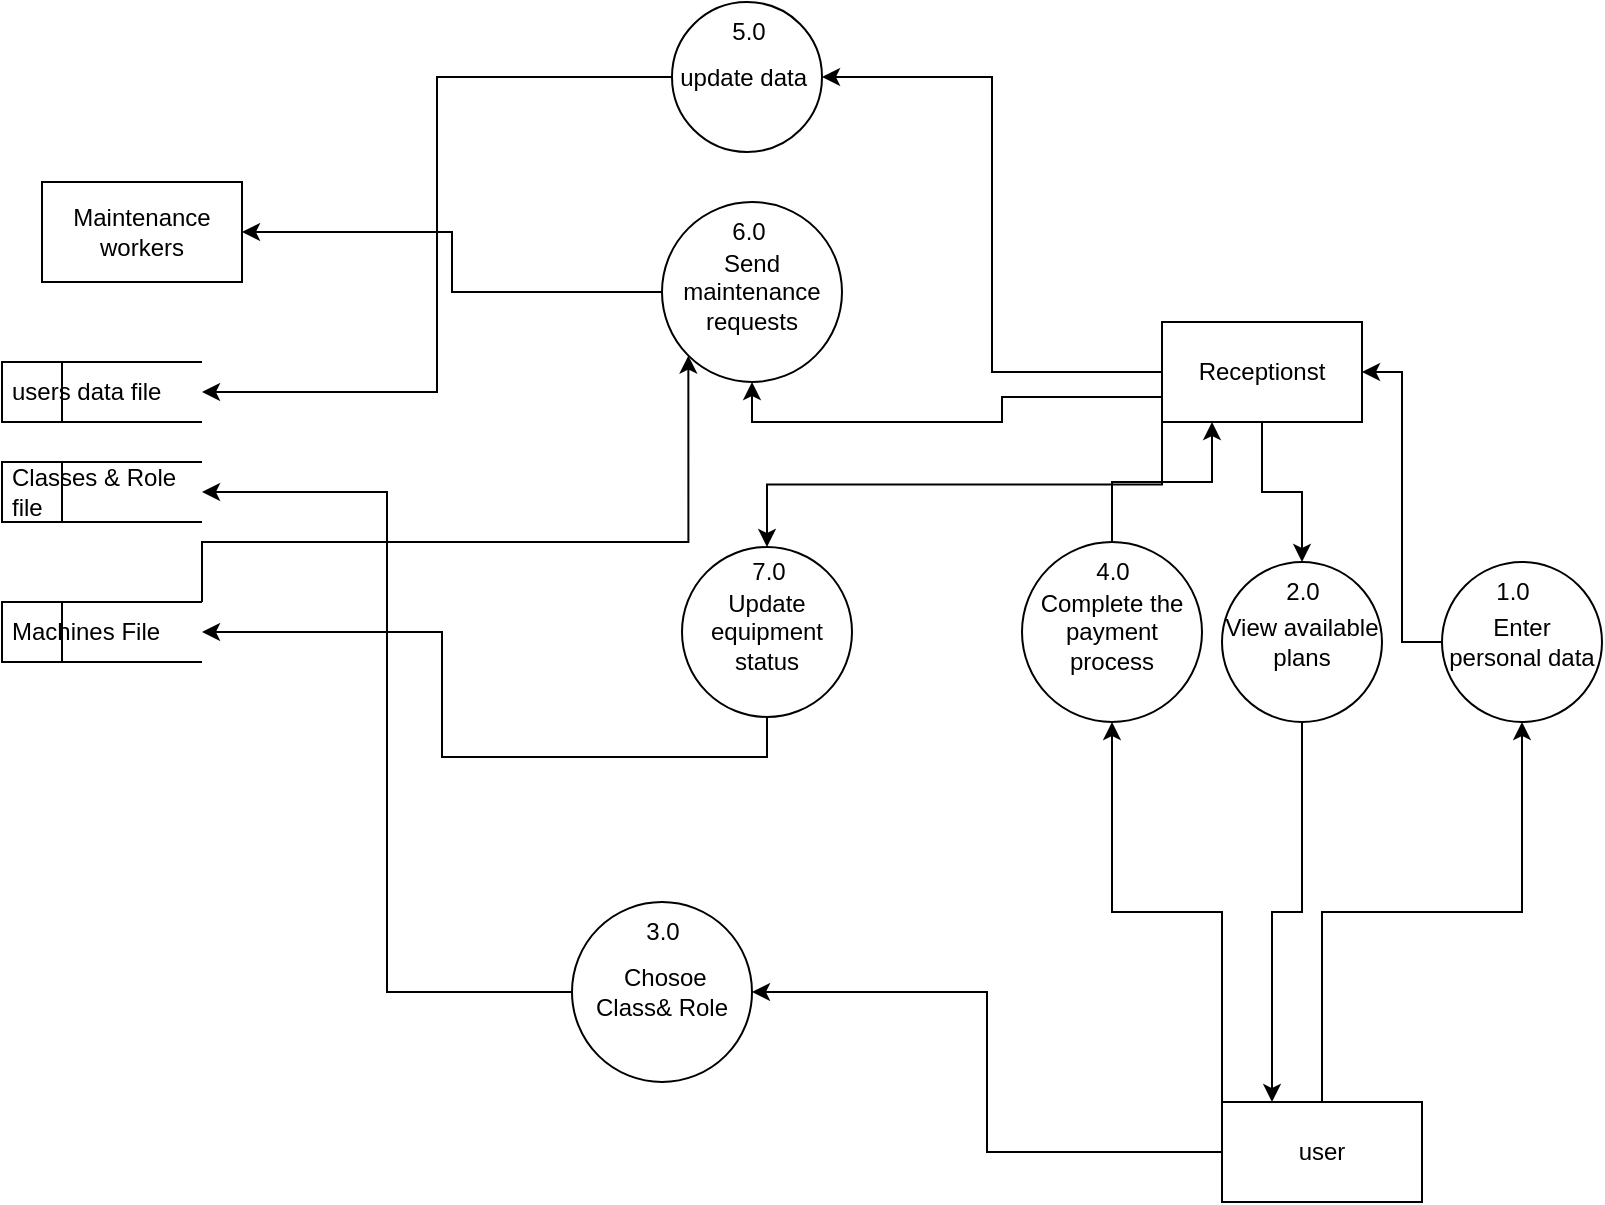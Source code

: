 <mxfile version="24.0.4" type="device">
  <diagram name="Page-1" id="Vy-BQwAggm7vfKJ6GZ4N">
    <mxGraphModel dx="1050" dy="669" grid="1" gridSize="10" guides="1" tooltips="1" connect="1" arrows="1" fold="1" page="1" pageScale="1" pageWidth="850" pageHeight="1100" math="0" shadow="0">
      <root>
        <mxCell id="0" />
        <mxCell id="1" parent="0" />
        <mxCell id="rxgulhGFYmPkyKOO857e-10" style="edgeStyle=orthogonalEdgeStyle;rounded=0;orthogonalLoop=1;jettySize=auto;html=1;exitX=0.5;exitY=0;exitDx=0;exitDy=0;entryX=0.5;entryY=1;entryDx=0;entryDy=0;" edge="1" parent="1" source="rxgulhGFYmPkyKOO857e-2" target="rxgulhGFYmPkyKOO857e-7">
          <mxGeometry relative="1" as="geometry" />
        </mxCell>
        <mxCell id="rxgulhGFYmPkyKOO857e-17" style="edgeStyle=orthogonalEdgeStyle;rounded=0;orthogonalLoop=1;jettySize=auto;html=1;exitX=0;exitY=0.5;exitDx=0;exitDy=0;entryX=1;entryY=0.5;entryDx=0;entryDy=0;" edge="1" parent="1" source="rxgulhGFYmPkyKOO857e-2" target="rxgulhGFYmPkyKOO857e-16">
          <mxGeometry relative="1" as="geometry" />
        </mxCell>
        <mxCell id="rxgulhGFYmPkyKOO857e-27" style="edgeStyle=orthogonalEdgeStyle;rounded=0;orthogonalLoop=1;jettySize=auto;html=1;exitX=0;exitY=0;exitDx=0;exitDy=0;entryX=0.5;entryY=1;entryDx=0;entryDy=0;" edge="1" parent="1" source="rxgulhGFYmPkyKOO857e-2" target="rxgulhGFYmPkyKOO857e-25">
          <mxGeometry relative="1" as="geometry" />
        </mxCell>
        <mxCell id="rxgulhGFYmPkyKOO857e-2" value="user" style="html=1;dashed=0;whiteSpace=wrap;" vertex="1" parent="1">
          <mxGeometry x="700" y="680" width="100" height="50" as="geometry" />
        </mxCell>
        <mxCell id="rxgulhGFYmPkyKOO857e-14" style="edgeStyle=orthogonalEdgeStyle;rounded=0;orthogonalLoop=1;jettySize=auto;html=1;exitX=0;exitY=0.5;exitDx=0;exitDy=0;entryX=1;entryY=0.5;entryDx=0;entryDy=0;" edge="1" parent="1" source="rxgulhGFYmPkyKOO857e-3" target="rxgulhGFYmPkyKOO857e-13">
          <mxGeometry relative="1" as="geometry" />
        </mxCell>
        <mxCell id="rxgulhGFYmPkyKOO857e-22" style="edgeStyle=orthogonalEdgeStyle;rounded=0;orthogonalLoop=1;jettySize=auto;html=1;exitX=0.5;exitY=1;exitDx=0;exitDy=0;entryX=0.5;entryY=0;entryDx=0;entryDy=0;" edge="1" parent="1" source="rxgulhGFYmPkyKOO857e-3" target="rxgulhGFYmPkyKOO857e-20">
          <mxGeometry relative="1" as="geometry" />
        </mxCell>
        <mxCell id="rxgulhGFYmPkyKOO857e-35" style="edgeStyle=orthogonalEdgeStyle;rounded=0;orthogonalLoop=1;jettySize=auto;html=1;exitX=0;exitY=0.75;exitDx=0;exitDy=0;entryX=0.5;entryY=1;entryDx=0;entryDy=0;" edge="1" parent="1" source="rxgulhGFYmPkyKOO857e-3" target="rxgulhGFYmPkyKOO857e-31">
          <mxGeometry relative="1" as="geometry" />
        </mxCell>
        <mxCell id="rxgulhGFYmPkyKOO857e-39" style="edgeStyle=orthogonalEdgeStyle;rounded=0;orthogonalLoop=1;jettySize=auto;html=1;exitX=0;exitY=1;exitDx=0;exitDy=0;entryX=0.5;entryY=0;entryDx=0;entryDy=0;" edge="1" parent="1" source="rxgulhGFYmPkyKOO857e-3" target="rxgulhGFYmPkyKOO857e-37">
          <mxGeometry relative="1" as="geometry" />
        </mxCell>
        <mxCell id="rxgulhGFYmPkyKOO857e-3" value="Receptionst" style="html=1;dashed=0;whiteSpace=wrap;" vertex="1" parent="1">
          <mxGeometry x="670" y="290" width="100" height="50" as="geometry" />
        </mxCell>
        <mxCell id="rxgulhGFYmPkyKOO857e-4" value="users data file" style="html=1;dashed=0;whiteSpace=wrap;shape=mxgraph.dfd.dataStoreID;align=left;spacingLeft=3;points=[[0,0],[0.5,0],[1,0],[0,0.5],[1,0.5],[0,1],[0.5,1],[1,1]];" vertex="1" parent="1">
          <mxGeometry x="90" y="310" width="100" height="30" as="geometry" />
        </mxCell>
        <mxCell id="rxgulhGFYmPkyKOO857e-5" value="Classes &amp;amp; Role file&amp;nbsp;" style="html=1;dashed=0;whiteSpace=wrap;shape=mxgraph.dfd.dataStoreID;align=left;spacingLeft=3;points=[[0,0],[0.5,0],[1,0],[0,0.5],[1,0.5],[0,1],[0.5,1],[1,1]];" vertex="1" parent="1">
          <mxGeometry x="90" y="360" width="100" height="30" as="geometry" />
        </mxCell>
        <mxCell id="rxgulhGFYmPkyKOO857e-38" style="edgeStyle=orthogonalEdgeStyle;rounded=0;orthogonalLoop=1;jettySize=auto;html=1;exitX=1;exitY=0;exitDx=0;exitDy=0;entryX=0;entryY=1;entryDx=0;entryDy=0;" edge="1" parent="1" source="rxgulhGFYmPkyKOO857e-6" target="rxgulhGFYmPkyKOO857e-31">
          <mxGeometry relative="1" as="geometry">
            <Array as="points">
              <mxPoint x="190" y="400" />
              <mxPoint x="433" y="400" />
            </Array>
          </mxGeometry>
        </mxCell>
        <mxCell id="rxgulhGFYmPkyKOO857e-6" value="Machines File" style="html=1;dashed=0;whiteSpace=wrap;shape=mxgraph.dfd.dataStoreID;align=left;spacingLeft=3;points=[[0,0],[0.5,0],[1,0],[0,0.5],[1,0.5],[0,1],[0.5,1],[1,1]];" vertex="1" parent="1">
          <mxGeometry x="90" y="430" width="100" height="30" as="geometry" />
        </mxCell>
        <mxCell id="rxgulhGFYmPkyKOO857e-26" style="edgeStyle=orthogonalEdgeStyle;rounded=0;orthogonalLoop=1;jettySize=auto;html=1;entryX=1;entryY=0.5;entryDx=0;entryDy=0;" edge="1" parent="1" source="rxgulhGFYmPkyKOO857e-7" target="rxgulhGFYmPkyKOO857e-3">
          <mxGeometry relative="1" as="geometry" />
        </mxCell>
        <mxCell id="rxgulhGFYmPkyKOO857e-7" value="Enter personal data" style="shape=ellipse;html=1;dashed=0;whiteSpace=wrap;aspect=fixed;perimeter=ellipsePerimeter;" vertex="1" parent="1">
          <mxGeometry x="810" y="410" width="80" height="80" as="geometry" />
        </mxCell>
        <mxCell id="rxgulhGFYmPkyKOO857e-12" value="1.0" style="text;html=1;align=center;verticalAlign=middle;resizable=0;points=[];autosize=1;strokeColor=none;fillColor=none;" vertex="1" parent="1">
          <mxGeometry x="825" y="410" width="40" height="30" as="geometry" />
        </mxCell>
        <mxCell id="rxgulhGFYmPkyKOO857e-15" style="edgeStyle=orthogonalEdgeStyle;rounded=0;orthogonalLoop=1;jettySize=auto;html=1;exitX=0;exitY=0.5;exitDx=0;exitDy=0;entryX=1;entryY=0.5;entryDx=0;entryDy=0;" edge="1" parent="1" source="rxgulhGFYmPkyKOO857e-13" target="rxgulhGFYmPkyKOO857e-4">
          <mxGeometry relative="1" as="geometry" />
        </mxCell>
        <mxCell id="rxgulhGFYmPkyKOO857e-13" value="update data&amp;nbsp;" style="shape=ellipse;html=1;dashed=0;whiteSpace=wrap;aspect=fixed;perimeter=ellipsePerimeter;" vertex="1" parent="1">
          <mxGeometry x="425" y="130" width="75" height="75" as="geometry" />
        </mxCell>
        <mxCell id="rxgulhGFYmPkyKOO857e-18" style="edgeStyle=orthogonalEdgeStyle;rounded=0;orthogonalLoop=1;jettySize=auto;html=1;exitX=0;exitY=0.5;exitDx=0;exitDy=0;entryX=1;entryY=0.5;entryDx=0;entryDy=0;" edge="1" parent="1" source="rxgulhGFYmPkyKOO857e-16" target="rxgulhGFYmPkyKOO857e-5">
          <mxGeometry relative="1" as="geometry" />
        </mxCell>
        <mxCell id="rxgulhGFYmPkyKOO857e-16" value="&amp;nbsp;Chosoe&lt;div&gt;Class&amp;amp; Role&lt;/div&gt;" style="shape=ellipse;html=1;dashed=0;whiteSpace=wrap;aspect=fixed;perimeter=ellipsePerimeter;" vertex="1" parent="1">
          <mxGeometry x="375" y="580" width="90" height="90" as="geometry" />
        </mxCell>
        <mxCell id="rxgulhGFYmPkyKOO857e-19" value="3.0" style="text;html=1;align=center;verticalAlign=middle;resizable=0;points=[];autosize=1;strokeColor=none;fillColor=none;" vertex="1" parent="1">
          <mxGeometry x="400" y="580" width="40" height="30" as="geometry" />
        </mxCell>
        <mxCell id="rxgulhGFYmPkyKOO857e-21" style="edgeStyle=orthogonalEdgeStyle;rounded=0;orthogonalLoop=1;jettySize=auto;html=1;exitX=0.5;exitY=1;exitDx=0;exitDy=0;entryX=0.25;entryY=0;entryDx=0;entryDy=0;" edge="1" parent="1" source="rxgulhGFYmPkyKOO857e-20" target="rxgulhGFYmPkyKOO857e-2">
          <mxGeometry relative="1" as="geometry" />
        </mxCell>
        <mxCell id="rxgulhGFYmPkyKOO857e-20" value="View available plans" style="shape=ellipse;html=1;dashed=0;whiteSpace=wrap;aspect=fixed;perimeter=ellipsePerimeter;" vertex="1" parent="1">
          <mxGeometry x="700" y="410" width="80" height="80" as="geometry" />
        </mxCell>
        <mxCell id="rxgulhGFYmPkyKOO857e-23" value="2.0" style="text;html=1;align=center;verticalAlign=middle;resizable=0;points=[];autosize=1;strokeColor=none;fillColor=none;" vertex="1" parent="1">
          <mxGeometry x="720" y="410" width="40" height="30" as="geometry" />
        </mxCell>
        <mxCell id="rxgulhGFYmPkyKOO857e-29" style="edgeStyle=orthogonalEdgeStyle;rounded=0;orthogonalLoop=1;jettySize=auto;html=1;entryX=0.25;entryY=1;entryDx=0;entryDy=0;" edge="1" parent="1" source="rxgulhGFYmPkyKOO857e-25" target="rxgulhGFYmPkyKOO857e-3">
          <mxGeometry relative="1" as="geometry" />
        </mxCell>
        <mxCell id="rxgulhGFYmPkyKOO857e-25" value="Complete the payment process" style="shape=ellipse;html=1;dashed=0;whiteSpace=wrap;aspect=fixed;perimeter=ellipsePerimeter;" vertex="1" parent="1">
          <mxGeometry x="600" y="400" width="90" height="90" as="geometry" />
        </mxCell>
        <mxCell id="rxgulhGFYmPkyKOO857e-28" value="4.0" style="text;html=1;align=center;verticalAlign=middle;resizable=0;points=[];autosize=1;strokeColor=none;fillColor=none;" vertex="1" parent="1">
          <mxGeometry x="625" y="400" width="40" height="30" as="geometry" />
        </mxCell>
        <mxCell id="rxgulhGFYmPkyKOO857e-30" value="5.0" style="text;html=1;align=center;verticalAlign=middle;resizable=0;points=[];autosize=1;strokeColor=none;fillColor=none;" vertex="1" parent="1">
          <mxGeometry x="442.5" y="130" width="40" height="30" as="geometry" />
        </mxCell>
        <mxCell id="rxgulhGFYmPkyKOO857e-34" style="edgeStyle=orthogonalEdgeStyle;rounded=0;orthogonalLoop=1;jettySize=auto;html=1;entryX=1;entryY=0.5;entryDx=0;entryDy=0;" edge="1" parent="1" source="rxgulhGFYmPkyKOO857e-31" target="rxgulhGFYmPkyKOO857e-33">
          <mxGeometry relative="1" as="geometry" />
        </mxCell>
        <mxCell id="rxgulhGFYmPkyKOO857e-31" value="Send maintenance requests" style="shape=ellipse;html=1;dashed=0;whiteSpace=wrap;aspect=fixed;perimeter=ellipsePerimeter;" vertex="1" parent="1">
          <mxGeometry x="420" y="230" width="90" height="90" as="geometry" />
        </mxCell>
        <mxCell id="rxgulhGFYmPkyKOO857e-33" value="Maintenance workers" style="html=1;dashed=0;whiteSpace=wrap;" vertex="1" parent="1">
          <mxGeometry x="110" y="220" width="100" height="50" as="geometry" />
        </mxCell>
        <mxCell id="rxgulhGFYmPkyKOO857e-36" value="6.0" style="text;html=1;align=center;verticalAlign=middle;resizable=0;points=[];autosize=1;strokeColor=none;fillColor=none;" vertex="1" parent="1">
          <mxGeometry x="442.5" y="230" width="40" height="30" as="geometry" />
        </mxCell>
        <mxCell id="rxgulhGFYmPkyKOO857e-40" style="edgeStyle=orthogonalEdgeStyle;rounded=0;orthogonalLoop=1;jettySize=auto;html=1;exitX=0.5;exitY=1;exitDx=0;exitDy=0;entryX=1;entryY=0.5;entryDx=0;entryDy=0;" edge="1" parent="1" source="rxgulhGFYmPkyKOO857e-37" target="rxgulhGFYmPkyKOO857e-6">
          <mxGeometry relative="1" as="geometry" />
        </mxCell>
        <mxCell id="rxgulhGFYmPkyKOO857e-37" value="Update equipment status" style="shape=ellipse;html=1;dashed=0;whiteSpace=wrap;aspect=fixed;perimeter=ellipsePerimeter;" vertex="1" parent="1">
          <mxGeometry x="430" y="402.5" width="85" height="85" as="geometry" />
        </mxCell>
        <mxCell id="rxgulhGFYmPkyKOO857e-41" value="7.0" style="text;html=1;align=center;verticalAlign=middle;resizable=0;points=[];autosize=1;strokeColor=none;fillColor=none;" vertex="1" parent="1">
          <mxGeometry x="452.5" y="400" width="40" height="30" as="geometry" />
        </mxCell>
      </root>
    </mxGraphModel>
  </diagram>
</mxfile>
